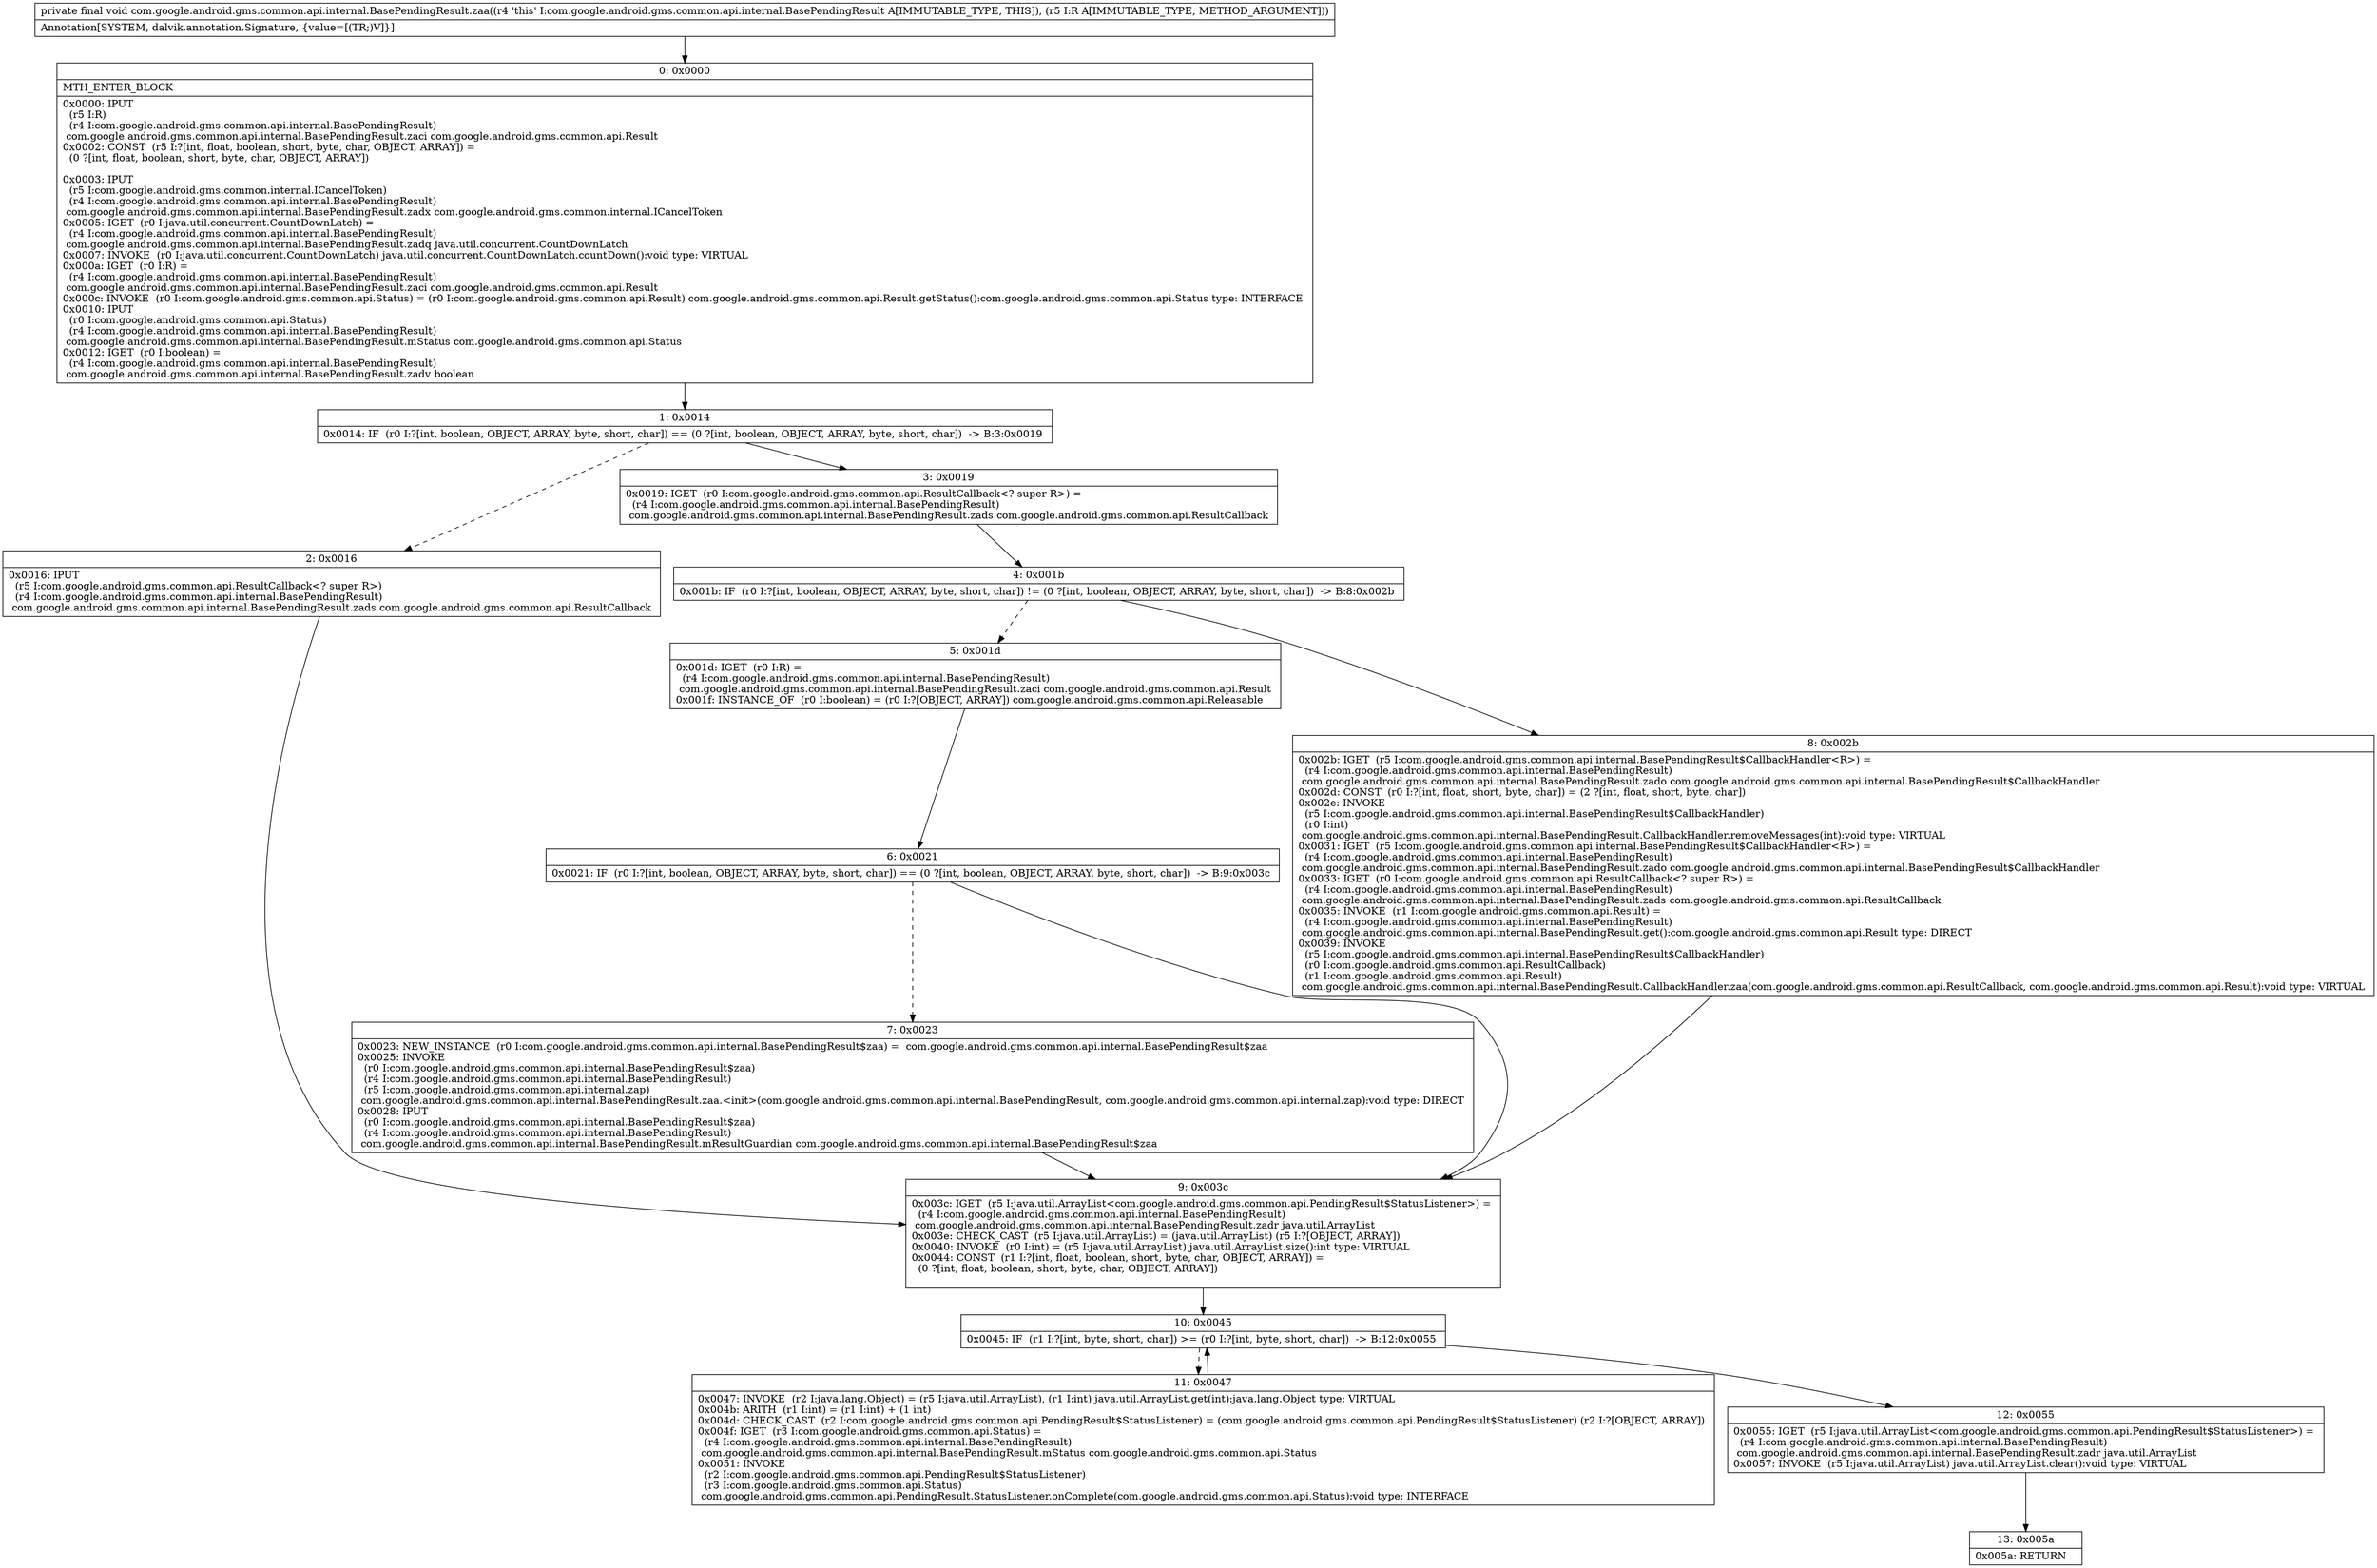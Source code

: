 digraph "CFG forcom.google.android.gms.common.api.internal.BasePendingResult.zaa(Lcom\/google\/android\/gms\/common\/api\/Result;)V" {
Node_0 [shape=record,label="{0\:\ 0x0000|MTH_ENTER_BLOCK\l|0x0000: IPUT  \l  (r5 I:R)\l  (r4 I:com.google.android.gms.common.api.internal.BasePendingResult)\l com.google.android.gms.common.api.internal.BasePendingResult.zaci com.google.android.gms.common.api.Result \l0x0002: CONST  (r5 I:?[int, float, boolean, short, byte, char, OBJECT, ARRAY]) = \l  (0 ?[int, float, boolean, short, byte, char, OBJECT, ARRAY])\l \l0x0003: IPUT  \l  (r5 I:com.google.android.gms.common.internal.ICancelToken)\l  (r4 I:com.google.android.gms.common.api.internal.BasePendingResult)\l com.google.android.gms.common.api.internal.BasePendingResult.zadx com.google.android.gms.common.internal.ICancelToken \l0x0005: IGET  (r0 I:java.util.concurrent.CountDownLatch) = \l  (r4 I:com.google.android.gms.common.api.internal.BasePendingResult)\l com.google.android.gms.common.api.internal.BasePendingResult.zadq java.util.concurrent.CountDownLatch \l0x0007: INVOKE  (r0 I:java.util.concurrent.CountDownLatch) java.util.concurrent.CountDownLatch.countDown():void type: VIRTUAL \l0x000a: IGET  (r0 I:R) = \l  (r4 I:com.google.android.gms.common.api.internal.BasePendingResult)\l com.google.android.gms.common.api.internal.BasePendingResult.zaci com.google.android.gms.common.api.Result \l0x000c: INVOKE  (r0 I:com.google.android.gms.common.api.Status) = (r0 I:com.google.android.gms.common.api.Result) com.google.android.gms.common.api.Result.getStatus():com.google.android.gms.common.api.Status type: INTERFACE \l0x0010: IPUT  \l  (r0 I:com.google.android.gms.common.api.Status)\l  (r4 I:com.google.android.gms.common.api.internal.BasePendingResult)\l com.google.android.gms.common.api.internal.BasePendingResult.mStatus com.google.android.gms.common.api.Status \l0x0012: IGET  (r0 I:boolean) = \l  (r4 I:com.google.android.gms.common.api.internal.BasePendingResult)\l com.google.android.gms.common.api.internal.BasePendingResult.zadv boolean \l}"];
Node_1 [shape=record,label="{1\:\ 0x0014|0x0014: IF  (r0 I:?[int, boolean, OBJECT, ARRAY, byte, short, char]) == (0 ?[int, boolean, OBJECT, ARRAY, byte, short, char])  \-\> B:3:0x0019 \l}"];
Node_2 [shape=record,label="{2\:\ 0x0016|0x0016: IPUT  \l  (r5 I:com.google.android.gms.common.api.ResultCallback\<? super R\>)\l  (r4 I:com.google.android.gms.common.api.internal.BasePendingResult)\l com.google.android.gms.common.api.internal.BasePendingResult.zads com.google.android.gms.common.api.ResultCallback \l}"];
Node_3 [shape=record,label="{3\:\ 0x0019|0x0019: IGET  (r0 I:com.google.android.gms.common.api.ResultCallback\<? super R\>) = \l  (r4 I:com.google.android.gms.common.api.internal.BasePendingResult)\l com.google.android.gms.common.api.internal.BasePendingResult.zads com.google.android.gms.common.api.ResultCallback \l}"];
Node_4 [shape=record,label="{4\:\ 0x001b|0x001b: IF  (r0 I:?[int, boolean, OBJECT, ARRAY, byte, short, char]) != (0 ?[int, boolean, OBJECT, ARRAY, byte, short, char])  \-\> B:8:0x002b \l}"];
Node_5 [shape=record,label="{5\:\ 0x001d|0x001d: IGET  (r0 I:R) = \l  (r4 I:com.google.android.gms.common.api.internal.BasePendingResult)\l com.google.android.gms.common.api.internal.BasePendingResult.zaci com.google.android.gms.common.api.Result \l0x001f: INSTANCE_OF  (r0 I:boolean) = (r0 I:?[OBJECT, ARRAY]) com.google.android.gms.common.api.Releasable \l}"];
Node_6 [shape=record,label="{6\:\ 0x0021|0x0021: IF  (r0 I:?[int, boolean, OBJECT, ARRAY, byte, short, char]) == (0 ?[int, boolean, OBJECT, ARRAY, byte, short, char])  \-\> B:9:0x003c \l}"];
Node_7 [shape=record,label="{7\:\ 0x0023|0x0023: NEW_INSTANCE  (r0 I:com.google.android.gms.common.api.internal.BasePendingResult$zaa) =  com.google.android.gms.common.api.internal.BasePendingResult$zaa \l0x0025: INVOKE  \l  (r0 I:com.google.android.gms.common.api.internal.BasePendingResult$zaa)\l  (r4 I:com.google.android.gms.common.api.internal.BasePendingResult)\l  (r5 I:com.google.android.gms.common.api.internal.zap)\l com.google.android.gms.common.api.internal.BasePendingResult.zaa.\<init\>(com.google.android.gms.common.api.internal.BasePendingResult, com.google.android.gms.common.api.internal.zap):void type: DIRECT \l0x0028: IPUT  \l  (r0 I:com.google.android.gms.common.api.internal.BasePendingResult$zaa)\l  (r4 I:com.google.android.gms.common.api.internal.BasePendingResult)\l com.google.android.gms.common.api.internal.BasePendingResult.mResultGuardian com.google.android.gms.common.api.internal.BasePendingResult$zaa \l}"];
Node_8 [shape=record,label="{8\:\ 0x002b|0x002b: IGET  (r5 I:com.google.android.gms.common.api.internal.BasePendingResult$CallbackHandler\<R\>) = \l  (r4 I:com.google.android.gms.common.api.internal.BasePendingResult)\l com.google.android.gms.common.api.internal.BasePendingResult.zado com.google.android.gms.common.api.internal.BasePendingResult$CallbackHandler \l0x002d: CONST  (r0 I:?[int, float, short, byte, char]) = (2 ?[int, float, short, byte, char]) \l0x002e: INVOKE  \l  (r5 I:com.google.android.gms.common.api.internal.BasePendingResult$CallbackHandler)\l  (r0 I:int)\l com.google.android.gms.common.api.internal.BasePendingResult.CallbackHandler.removeMessages(int):void type: VIRTUAL \l0x0031: IGET  (r5 I:com.google.android.gms.common.api.internal.BasePendingResult$CallbackHandler\<R\>) = \l  (r4 I:com.google.android.gms.common.api.internal.BasePendingResult)\l com.google.android.gms.common.api.internal.BasePendingResult.zado com.google.android.gms.common.api.internal.BasePendingResult$CallbackHandler \l0x0033: IGET  (r0 I:com.google.android.gms.common.api.ResultCallback\<? super R\>) = \l  (r4 I:com.google.android.gms.common.api.internal.BasePendingResult)\l com.google.android.gms.common.api.internal.BasePendingResult.zads com.google.android.gms.common.api.ResultCallback \l0x0035: INVOKE  (r1 I:com.google.android.gms.common.api.Result) = \l  (r4 I:com.google.android.gms.common.api.internal.BasePendingResult)\l com.google.android.gms.common.api.internal.BasePendingResult.get():com.google.android.gms.common.api.Result type: DIRECT \l0x0039: INVOKE  \l  (r5 I:com.google.android.gms.common.api.internal.BasePendingResult$CallbackHandler)\l  (r0 I:com.google.android.gms.common.api.ResultCallback)\l  (r1 I:com.google.android.gms.common.api.Result)\l com.google.android.gms.common.api.internal.BasePendingResult.CallbackHandler.zaa(com.google.android.gms.common.api.ResultCallback, com.google.android.gms.common.api.Result):void type: VIRTUAL \l}"];
Node_9 [shape=record,label="{9\:\ 0x003c|0x003c: IGET  (r5 I:java.util.ArrayList\<com.google.android.gms.common.api.PendingResult$StatusListener\>) = \l  (r4 I:com.google.android.gms.common.api.internal.BasePendingResult)\l com.google.android.gms.common.api.internal.BasePendingResult.zadr java.util.ArrayList \l0x003e: CHECK_CAST  (r5 I:java.util.ArrayList) = (java.util.ArrayList) (r5 I:?[OBJECT, ARRAY]) \l0x0040: INVOKE  (r0 I:int) = (r5 I:java.util.ArrayList) java.util.ArrayList.size():int type: VIRTUAL \l0x0044: CONST  (r1 I:?[int, float, boolean, short, byte, char, OBJECT, ARRAY]) = \l  (0 ?[int, float, boolean, short, byte, char, OBJECT, ARRAY])\l \l}"];
Node_10 [shape=record,label="{10\:\ 0x0045|0x0045: IF  (r1 I:?[int, byte, short, char]) \>= (r0 I:?[int, byte, short, char])  \-\> B:12:0x0055 \l}"];
Node_11 [shape=record,label="{11\:\ 0x0047|0x0047: INVOKE  (r2 I:java.lang.Object) = (r5 I:java.util.ArrayList), (r1 I:int) java.util.ArrayList.get(int):java.lang.Object type: VIRTUAL \l0x004b: ARITH  (r1 I:int) = (r1 I:int) + (1 int) \l0x004d: CHECK_CAST  (r2 I:com.google.android.gms.common.api.PendingResult$StatusListener) = (com.google.android.gms.common.api.PendingResult$StatusListener) (r2 I:?[OBJECT, ARRAY]) \l0x004f: IGET  (r3 I:com.google.android.gms.common.api.Status) = \l  (r4 I:com.google.android.gms.common.api.internal.BasePendingResult)\l com.google.android.gms.common.api.internal.BasePendingResult.mStatus com.google.android.gms.common.api.Status \l0x0051: INVOKE  \l  (r2 I:com.google.android.gms.common.api.PendingResult$StatusListener)\l  (r3 I:com.google.android.gms.common.api.Status)\l com.google.android.gms.common.api.PendingResult.StatusListener.onComplete(com.google.android.gms.common.api.Status):void type: INTERFACE \l}"];
Node_12 [shape=record,label="{12\:\ 0x0055|0x0055: IGET  (r5 I:java.util.ArrayList\<com.google.android.gms.common.api.PendingResult$StatusListener\>) = \l  (r4 I:com.google.android.gms.common.api.internal.BasePendingResult)\l com.google.android.gms.common.api.internal.BasePendingResult.zadr java.util.ArrayList \l0x0057: INVOKE  (r5 I:java.util.ArrayList) java.util.ArrayList.clear():void type: VIRTUAL \l}"];
Node_13 [shape=record,label="{13\:\ 0x005a|0x005a: RETURN   \l}"];
MethodNode[shape=record,label="{private final void com.google.android.gms.common.api.internal.BasePendingResult.zaa((r4 'this' I:com.google.android.gms.common.api.internal.BasePendingResult A[IMMUTABLE_TYPE, THIS]), (r5 I:R A[IMMUTABLE_TYPE, METHOD_ARGUMENT]))  | Annotation[SYSTEM, dalvik.annotation.Signature, \{value=[(TR;)V]\}]\l}"];
MethodNode -> Node_0;
Node_0 -> Node_1;
Node_1 -> Node_2[style=dashed];
Node_1 -> Node_3;
Node_2 -> Node_9;
Node_3 -> Node_4;
Node_4 -> Node_5[style=dashed];
Node_4 -> Node_8;
Node_5 -> Node_6;
Node_6 -> Node_7[style=dashed];
Node_6 -> Node_9;
Node_7 -> Node_9;
Node_8 -> Node_9;
Node_9 -> Node_10;
Node_10 -> Node_11[style=dashed];
Node_10 -> Node_12;
Node_11 -> Node_10;
Node_12 -> Node_13;
}

